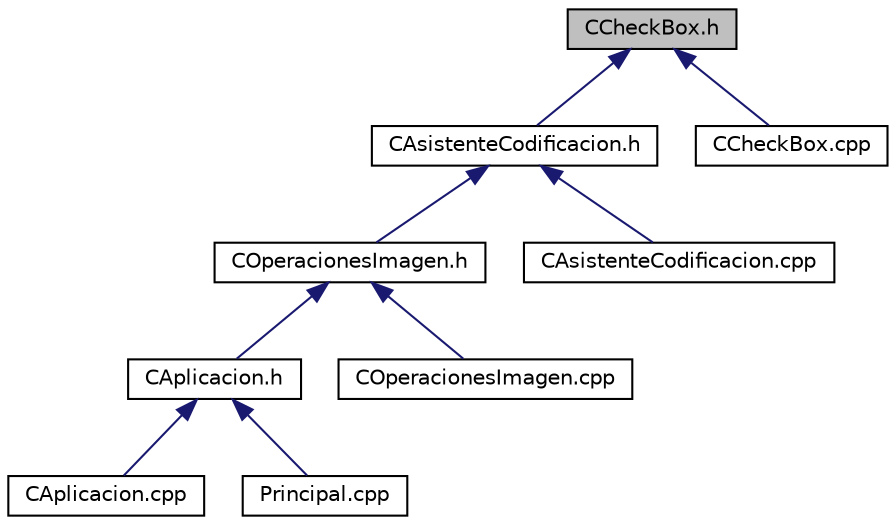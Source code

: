 digraph "CCheckBox.h"
{
  edge [fontname="Helvetica",fontsize="10",labelfontname="Helvetica",labelfontsize="10"];
  node [fontname="Helvetica",fontsize="10",shape=record];
  Node1 [label="CCheckBox.h",height=0.2,width=0.4,color="black", fillcolor="grey75", style="filled", fontcolor="black"];
  Node1 -> Node2 [dir="back",color="midnightblue",fontsize="10",style="solid"];
  Node2 [label="CAsistenteCodificacion.h",height=0.2,width=0.4,color="black", fillcolor="white", style="filled",URL="$CAsistenteCodificacion_8h.html"];
  Node2 -> Node3 [dir="back",color="midnightblue",fontsize="10",style="solid"];
  Node3 [label="COperacionesImagen.h",height=0.2,width=0.4,color="black", fillcolor="white", style="filled",URL="$COperacionesImagen_8h.html"];
  Node3 -> Node4 [dir="back",color="midnightblue",fontsize="10",style="solid"];
  Node4 [label="CAplicacion.h",height=0.2,width=0.4,color="black", fillcolor="white", style="filled",URL="$CAplicacion_8h.html"];
  Node4 -> Node5 [dir="back",color="midnightblue",fontsize="10",style="solid"];
  Node5 [label="CAplicacion.cpp",height=0.2,width=0.4,color="black", fillcolor="white", style="filled",URL="$CAplicacion_8cpp.html"];
  Node4 -> Node6 [dir="back",color="midnightblue",fontsize="10",style="solid"];
  Node6 [label="Principal.cpp",height=0.2,width=0.4,color="black", fillcolor="white", style="filled",URL="$Principal_8cpp.html"];
  Node3 -> Node7 [dir="back",color="midnightblue",fontsize="10",style="solid"];
  Node7 [label="COperacionesImagen.cpp",height=0.2,width=0.4,color="black", fillcolor="white", style="filled",URL="$COperacionesImagen_8cpp.html"];
  Node2 -> Node8 [dir="back",color="midnightblue",fontsize="10",style="solid"];
  Node8 [label="CAsistenteCodificacion.cpp",height=0.2,width=0.4,color="black", fillcolor="white", style="filled",URL="$CAsistenteCodificacion_8cpp.html"];
  Node1 -> Node9 [dir="back",color="midnightblue",fontsize="10",style="solid"];
  Node9 [label="CCheckBox.cpp",height=0.2,width=0.4,color="black", fillcolor="white", style="filled",URL="$CCheckBox_8cpp.html"];
}
